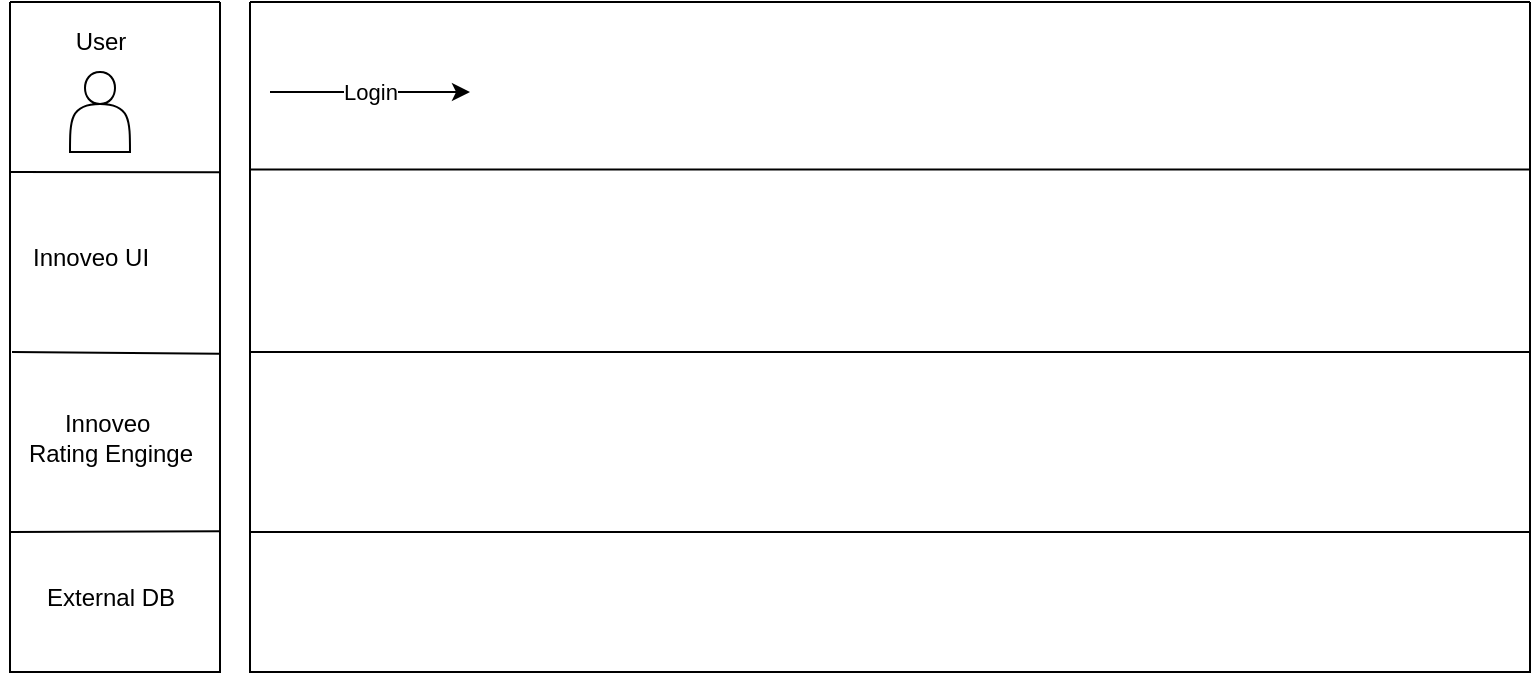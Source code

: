<mxfile version="24.6.4" type="github">
  <diagram name="Page-1" id="XNeHK3JeU9vnmCHWV1sG">
    <mxGraphModel dx="794" dy="446" grid="1" gridSize="10" guides="1" tooltips="1" connect="1" arrows="1" fold="1" page="1" pageScale="1" pageWidth="850" pageHeight="1100" math="0" shadow="0">
      <root>
        <mxCell id="0" />
        <mxCell id="1" parent="0" />
        <mxCell id="ICSD28jsY7txT4SUFhvb-2" value="" style="swimlane;startSize=0;" vertex="1" parent="1">
          <mxGeometry x="200" y="425" width="640" height="335" as="geometry" />
        </mxCell>
        <mxCell id="ICSD28jsY7txT4SUFhvb-15" value="" style="endArrow=none;html=1;rounded=0;exitX=0;exitY=0.25;exitDx=0;exitDy=0;entryX=1;entryY=0.25;entryDx=0;entryDy=0;" edge="1" parent="ICSD28jsY7txT4SUFhvb-2">
          <mxGeometry width="50" height="50" relative="1" as="geometry">
            <mxPoint y="175" as="sourcePoint" />
            <mxPoint x="640" y="175" as="targetPoint" />
          </mxGeometry>
        </mxCell>
        <mxCell id="ICSD28jsY7txT4SUFhvb-16" value="" style="endArrow=none;html=1;rounded=0;exitX=0;exitY=0.25;exitDx=0;exitDy=0;entryX=1;entryY=0.25;entryDx=0;entryDy=0;" edge="1" parent="ICSD28jsY7txT4SUFhvb-2">
          <mxGeometry width="50" height="50" relative="1" as="geometry">
            <mxPoint y="265" as="sourcePoint" />
            <mxPoint x="640" y="265" as="targetPoint" />
          </mxGeometry>
        </mxCell>
        <mxCell id="ICSD28jsY7txT4SUFhvb-21" value="" style="endArrow=classic;html=1;rounded=0;" edge="1" parent="ICSD28jsY7txT4SUFhvb-2">
          <mxGeometry relative="1" as="geometry">
            <mxPoint x="10" y="45" as="sourcePoint" />
            <mxPoint x="110" y="45" as="targetPoint" />
          </mxGeometry>
        </mxCell>
        <mxCell id="ICSD28jsY7txT4SUFhvb-22" value="Login" style="edgeLabel;resizable=0;html=1;;align=center;verticalAlign=middle;" connectable="0" vertex="1" parent="ICSD28jsY7txT4SUFhvb-21">
          <mxGeometry relative="1" as="geometry" />
        </mxCell>
        <mxCell id="ICSD28jsY7txT4SUFhvb-3" value="" style="swimlane;startSize=0;" vertex="1" parent="1">
          <mxGeometry x="80" y="425" width="105" height="335" as="geometry" />
        </mxCell>
        <mxCell id="ICSD28jsY7txT4SUFhvb-4" value="" style="endArrow=none;html=1;rounded=0;exitX=0;exitY=0.5;exitDx=0;exitDy=0;entryX=1;entryY=0.254;entryDx=0;entryDy=0;entryPerimeter=0;" edge="1" parent="ICSD28jsY7txT4SUFhvb-3" target="ICSD28jsY7txT4SUFhvb-3">
          <mxGeometry width="50" height="50" relative="1" as="geometry">
            <mxPoint y="85" as="sourcePoint" />
            <mxPoint x="100" y="85" as="targetPoint" />
          </mxGeometry>
        </mxCell>
        <mxCell id="ICSD28jsY7txT4SUFhvb-5" value="" style="endArrow=none;html=1;rounded=0;exitX=0;exitY=0.5;exitDx=0;exitDy=0;entryX=1;entryY=0.525;entryDx=0;entryDy=0;entryPerimeter=0;" edge="1" parent="ICSD28jsY7txT4SUFhvb-3" target="ICSD28jsY7txT4SUFhvb-3">
          <mxGeometry width="50" height="50" relative="1" as="geometry">
            <mxPoint x="1" y="175" as="sourcePoint" />
            <mxPoint x="100" y="176" as="targetPoint" />
          </mxGeometry>
        </mxCell>
        <mxCell id="ICSD28jsY7txT4SUFhvb-6" value="" style="endArrow=none;html=1;rounded=0;exitX=0;exitY=0.5;exitDx=0;exitDy=0;entryX=1.002;entryY=0.79;entryDx=0;entryDy=0;entryPerimeter=0;" edge="1" parent="ICSD28jsY7txT4SUFhvb-3" target="ICSD28jsY7txT4SUFhvb-3">
          <mxGeometry width="50" height="50" relative="1" as="geometry">
            <mxPoint y="265" as="sourcePoint" />
            <mxPoint x="100" y="265" as="targetPoint" />
          </mxGeometry>
        </mxCell>
        <mxCell id="ICSD28jsY7txT4SUFhvb-10" value="Innoveo&amp;nbsp;&lt;div&gt;Rating Enginge&lt;/div&gt;" style="text;html=1;align=center;verticalAlign=middle;resizable=0;points=[];autosize=1;strokeColor=none;fillColor=none;" vertex="1" parent="ICSD28jsY7txT4SUFhvb-3">
          <mxGeometry x="-5" y="198" width="110" height="40" as="geometry" />
        </mxCell>
        <mxCell id="ICSD28jsY7txT4SUFhvb-11" value="External DB" style="text;html=1;align=center;verticalAlign=middle;resizable=0;points=[];autosize=1;strokeColor=none;fillColor=none;" vertex="1" parent="ICSD28jsY7txT4SUFhvb-3">
          <mxGeometry x="5" y="283" width="90" height="30" as="geometry" />
        </mxCell>
        <mxCell id="ICSD28jsY7txT4SUFhvb-7" value="" style="shape=actor;whiteSpace=wrap;html=1;" vertex="1" parent="ICSD28jsY7txT4SUFhvb-3">
          <mxGeometry x="30" y="35" width="30" height="40" as="geometry" />
        </mxCell>
        <mxCell id="ICSD28jsY7txT4SUFhvb-13" value="User" style="text;html=1;align=center;verticalAlign=middle;resizable=0;points=[];autosize=1;strokeColor=none;fillColor=none;" vertex="1" parent="ICSD28jsY7txT4SUFhvb-3">
          <mxGeometry x="20" y="5" width="50" height="30" as="geometry" />
        </mxCell>
        <mxCell id="ICSD28jsY7txT4SUFhvb-9" value="Innoveo UI" style="text;html=1;align=center;verticalAlign=middle;resizable=0;points=[];autosize=1;strokeColor=none;fillColor=none;" vertex="1" parent="1">
          <mxGeometry x="80" y="538" width="80" height="30" as="geometry" />
        </mxCell>
        <mxCell id="ICSD28jsY7txT4SUFhvb-14" value="" style="endArrow=none;html=1;rounded=0;exitX=0;exitY=0.25;exitDx=0;exitDy=0;entryX=1;entryY=0.25;entryDx=0;entryDy=0;" edge="1" parent="1" source="ICSD28jsY7txT4SUFhvb-2" target="ICSD28jsY7txT4SUFhvb-2">
          <mxGeometry width="50" height="50" relative="1" as="geometry">
            <mxPoint x="400" y="600" as="sourcePoint" />
            <mxPoint x="450" y="550" as="targetPoint" />
          </mxGeometry>
        </mxCell>
      </root>
    </mxGraphModel>
  </diagram>
</mxfile>
